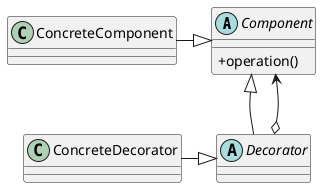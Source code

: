 @startuml
skinparam classAttributeIconSize 0

abstract class Component {
    +operation()
}
abstract class Decorator
class ConcreteDecorator
class ConcreteComponent

ConcreteDecorator -right-|> Decorator

Decorator -up-|> Component
ConcreteComponent -right-|> Component

Decorator o--> Component

@enduml